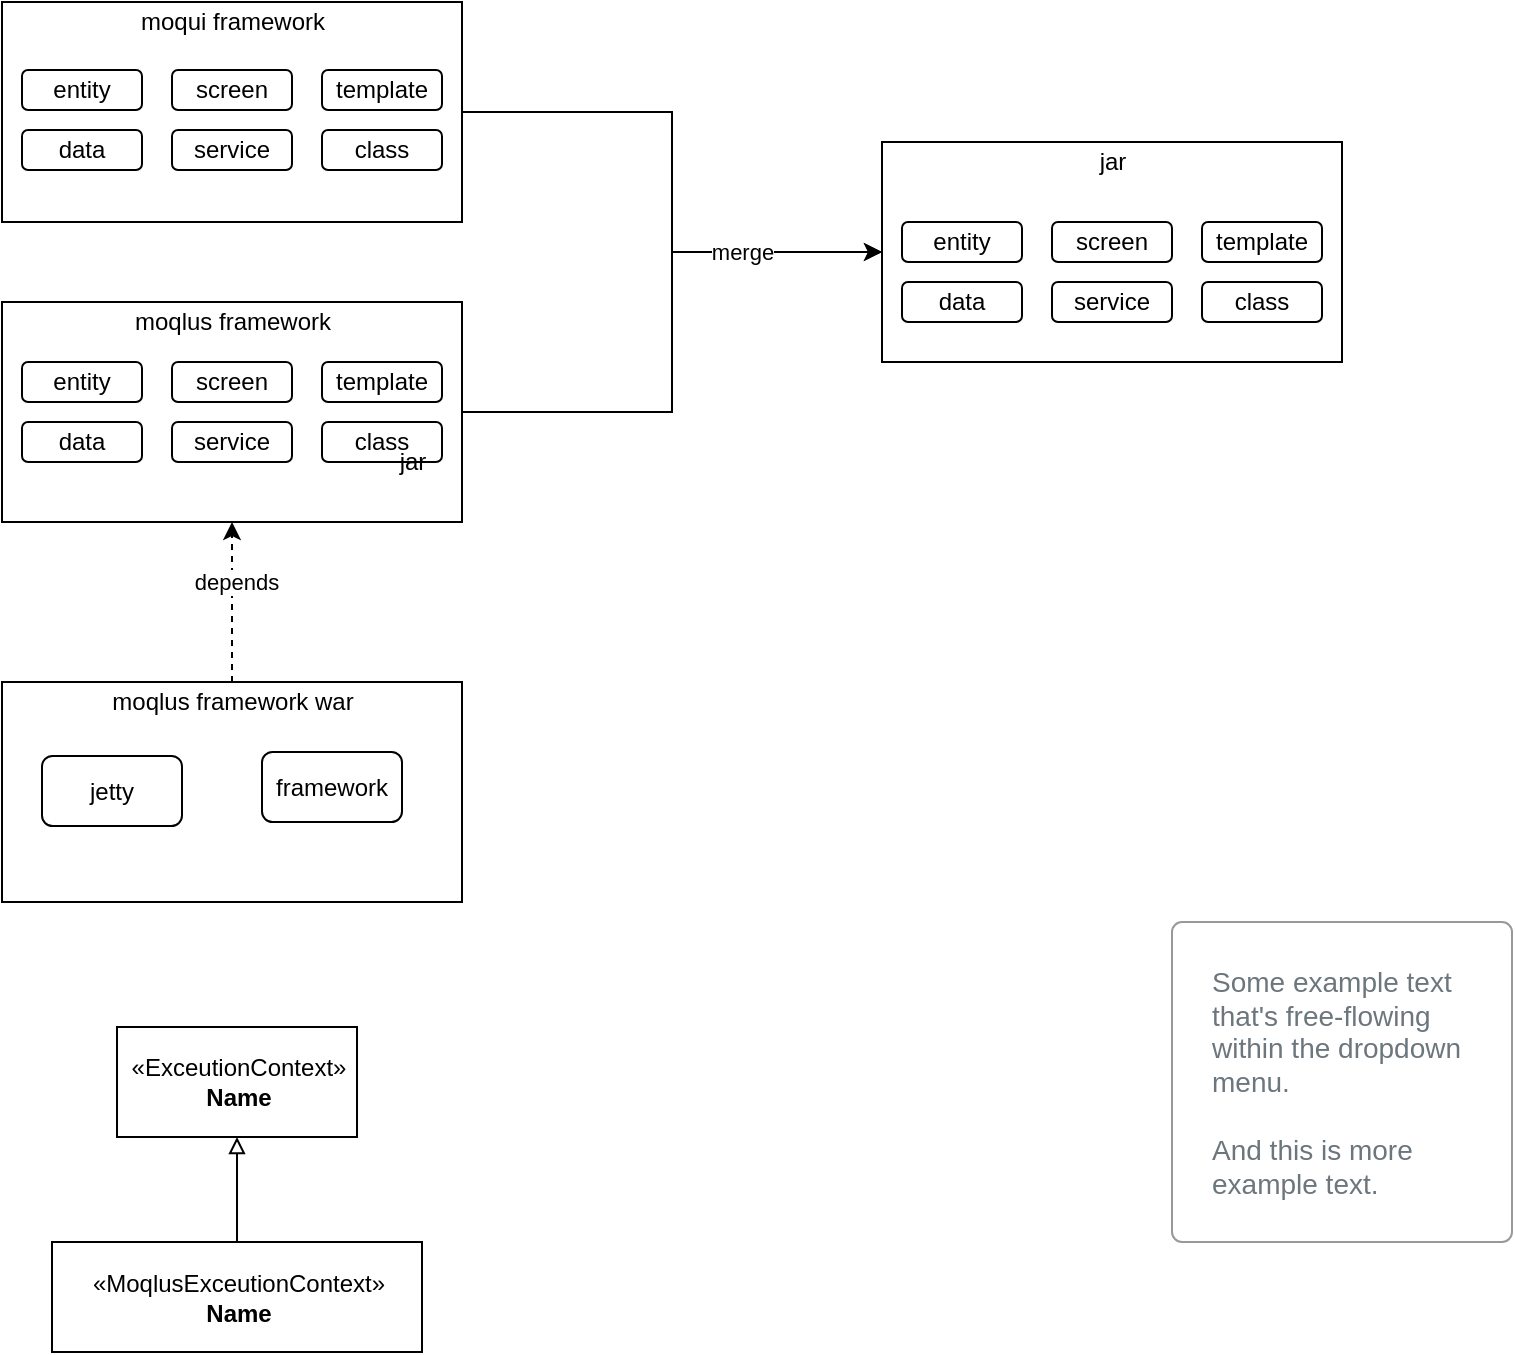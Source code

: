 <mxfile version="14.6.13" type="device"><diagram id="qUzeXMowXdZYgQpR7uRu" name="第 1 页"><mxGraphModel dx="1422" dy="822" grid="1" gridSize="10" guides="1" tooltips="1" connect="1" arrows="1" fold="1" page="1" pageScale="1" pageWidth="827" pageHeight="1169" math="0" shadow="0"><root><mxCell id="0"/><mxCell id="1" parent="0"/><mxCell id="3cp5Z_jgT71wEBYO81c0-22" style="edgeStyle=orthogonalEdgeStyle;rounded=0;orthogonalLoop=1;jettySize=auto;html=1;exitX=1;exitY=0.5;exitDx=0;exitDy=0;entryX=0;entryY=0.5;entryDx=0;entryDy=0;" edge="1" parent="1" source="3cp5Z_jgT71wEBYO81c0-1" target="3cp5Z_jgT71wEBYO81c0-20"><mxGeometry relative="1" as="geometry"/></mxCell><mxCell id="3cp5Z_jgT71wEBYO81c0-1" value="" style="rounded=0;whiteSpace=wrap;html=1;" vertex="1" parent="1"><mxGeometry x="50" y="190" width="230" height="110" as="geometry"/></mxCell><mxCell id="3cp5Z_jgT71wEBYO81c0-2" value="moqui framework" style="text;html=1;align=center;verticalAlign=middle;resizable=0;points=[];autosize=1;strokeColor=none;" vertex="1" parent="1"><mxGeometry x="110" y="190" width="110" height="20" as="geometry"/></mxCell><mxCell id="3cp5Z_jgT71wEBYO81c0-23" style="edgeStyle=orthogonalEdgeStyle;rounded=0;orthogonalLoop=1;jettySize=auto;html=1;exitX=1;exitY=0.5;exitDx=0;exitDy=0;entryX=0;entryY=0.5;entryDx=0;entryDy=0;" edge="1" parent="1" source="3cp5Z_jgT71wEBYO81c0-3" target="3cp5Z_jgT71wEBYO81c0-20"><mxGeometry relative="1" as="geometry"/></mxCell><mxCell id="3cp5Z_jgT71wEBYO81c0-24" value="merge" style="edgeLabel;html=1;align=center;verticalAlign=middle;resizable=0;points=[];" vertex="1" connectable="0" parent="3cp5Z_jgT71wEBYO81c0-23"><mxGeometry x="0.4" relative="1" as="geometry"><mxPoint x="17" as="offset"/></mxGeometry></mxCell><mxCell id="3cp5Z_jgT71wEBYO81c0-3" value="" style="rounded=0;whiteSpace=wrap;html=1;" vertex="1" parent="1"><mxGeometry x="50" y="340" width="230" height="110" as="geometry"/></mxCell><mxCell id="3cp5Z_jgT71wEBYO81c0-4" value="moqlus framework" style="text;html=1;align=center;verticalAlign=middle;resizable=0;points=[];autosize=1;strokeColor=none;" vertex="1" parent="1"><mxGeometry x="110" y="340" width="110" height="20" as="geometry"/></mxCell><mxCell id="3cp5Z_jgT71wEBYO81c0-5" value="entity" style="rounded=1;whiteSpace=wrap;html=1;" vertex="1" parent="1"><mxGeometry x="60" y="224" width="60" height="20" as="geometry"/></mxCell><mxCell id="3cp5Z_jgT71wEBYO81c0-6" value="data" style="rounded=1;whiteSpace=wrap;html=1;" vertex="1" parent="1"><mxGeometry x="60" y="254" width="60" height="20" as="geometry"/></mxCell><mxCell id="3cp5Z_jgT71wEBYO81c0-7" value="screen" style="rounded=1;whiteSpace=wrap;html=1;" vertex="1" parent="1"><mxGeometry x="135" y="224" width="60" height="20" as="geometry"/></mxCell><mxCell id="3cp5Z_jgT71wEBYO81c0-8" value="service" style="rounded=1;whiteSpace=wrap;html=1;" vertex="1" parent="1"><mxGeometry x="135" y="254" width="60" height="20" as="geometry"/></mxCell><mxCell id="3cp5Z_jgT71wEBYO81c0-9" value="template" style="rounded=1;whiteSpace=wrap;html=1;" vertex="1" parent="1"><mxGeometry x="210" y="224" width="60" height="20" as="geometry"/></mxCell><mxCell id="3cp5Z_jgT71wEBYO81c0-10" value="class" style="rounded=1;whiteSpace=wrap;html=1;" vertex="1" parent="1"><mxGeometry x="210" y="254" width="60" height="20" as="geometry"/></mxCell><mxCell id="3cp5Z_jgT71wEBYO81c0-14" value="entity" style="rounded=1;whiteSpace=wrap;html=1;" vertex="1" parent="1"><mxGeometry x="60" y="370" width="60" height="20" as="geometry"/></mxCell><mxCell id="3cp5Z_jgT71wEBYO81c0-15" value="data" style="rounded=1;whiteSpace=wrap;html=1;" vertex="1" parent="1"><mxGeometry x="60" y="400" width="60" height="20" as="geometry"/></mxCell><mxCell id="3cp5Z_jgT71wEBYO81c0-16" value="screen" style="rounded=1;whiteSpace=wrap;html=1;" vertex="1" parent="1"><mxGeometry x="135" y="370" width="60" height="20" as="geometry"/></mxCell><mxCell id="3cp5Z_jgT71wEBYO81c0-17" value="service" style="rounded=1;whiteSpace=wrap;html=1;" vertex="1" parent="1"><mxGeometry x="135" y="400" width="60" height="20" as="geometry"/></mxCell><mxCell id="3cp5Z_jgT71wEBYO81c0-18" value="template" style="rounded=1;whiteSpace=wrap;html=1;" vertex="1" parent="1"><mxGeometry x="210" y="370" width="60" height="20" as="geometry"/></mxCell><mxCell id="3cp5Z_jgT71wEBYO81c0-19" value="class" style="rounded=1;whiteSpace=wrap;html=1;" vertex="1" parent="1"><mxGeometry x="210" y="400" width="60" height="20" as="geometry"/></mxCell><mxCell id="3cp5Z_jgT71wEBYO81c0-20" value="" style="rounded=0;whiteSpace=wrap;html=1;" vertex="1" parent="1"><mxGeometry x="490" y="260" width="230" height="110" as="geometry"/></mxCell><mxCell id="3cp5Z_jgT71wEBYO81c0-21" value="jar" style="text;html=1;align=center;verticalAlign=middle;resizable=0;points=[];autosize=1;strokeColor=none;" vertex="1" parent="1"><mxGeometry x="590" y="260" width="30" height="20" as="geometry"/></mxCell><mxCell id="3cp5Z_jgT71wEBYO81c0-25" value="entity" style="rounded=1;whiteSpace=wrap;html=1;" vertex="1" parent="1"><mxGeometry x="500" y="300" width="60" height="20" as="geometry"/></mxCell><mxCell id="3cp5Z_jgT71wEBYO81c0-26" value="data" style="rounded=1;whiteSpace=wrap;html=1;" vertex="1" parent="1"><mxGeometry x="500" y="330" width="60" height="20" as="geometry"/></mxCell><mxCell id="3cp5Z_jgT71wEBYO81c0-27" value="screen" style="rounded=1;whiteSpace=wrap;html=1;" vertex="1" parent="1"><mxGeometry x="575" y="300" width="60" height="20" as="geometry"/></mxCell><mxCell id="3cp5Z_jgT71wEBYO81c0-28" value="service" style="rounded=1;whiteSpace=wrap;html=1;" vertex="1" parent="1"><mxGeometry x="575" y="330" width="60" height="20" as="geometry"/></mxCell><mxCell id="3cp5Z_jgT71wEBYO81c0-29" value="template" style="rounded=1;whiteSpace=wrap;html=1;" vertex="1" parent="1"><mxGeometry x="650" y="300" width="60" height="20" as="geometry"/></mxCell><mxCell id="3cp5Z_jgT71wEBYO81c0-30" value="class" style="rounded=1;whiteSpace=wrap;html=1;" vertex="1" parent="1"><mxGeometry x="650" y="330" width="60" height="20" as="geometry"/></mxCell><mxCell id="3cp5Z_jgT71wEBYO81c0-36" style="edgeStyle=orthogonalEdgeStyle;rounded=0;orthogonalLoop=1;jettySize=auto;html=1;exitX=0.5;exitY=0;exitDx=0;exitDy=0;entryX=0.5;entryY=1;entryDx=0;entryDy=0;dashed=1;" edge="1" parent="1" source="3cp5Z_jgT71wEBYO81c0-31" target="3cp5Z_jgT71wEBYO81c0-3"><mxGeometry relative="1" as="geometry"/></mxCell><mxCell id="3cp5Z_jgT71wEBYO81c0-37" value="depends" style="edgeLabel;html=1;align=center;verticalAlign=middle;resizable=0;points=[];" vertex="1" connectable="0" parent="3cp5Z_jgT71wEBYO81c0-36"><mxGeometry x="0.25" y="-2" relative="1" as="geometry"><mxPoint as="offset"/></mxGeometry></mxCell><mxCell id="3cp5Z_jgT71wEBYO81c0-31" value="" style="rounded=0;whiteSpace=wrap;html=1;" vertex="1" parent="1"><mxGeometry x="50" y="530" width="230" height="110" as="geometry"/></mxCell><mxCell id="3cp5Z_jgT71wEBYO81c0-32" value="moqlus framework war" style="text;html=1;align=center;verticalAlign=middle;resizable=0;points=[];autosize=1;strokeColor=none;" vertex="1" parent="1"><mxGeometry x="95" y="530" width="140" height="20" as="geometry"/></mxCell><mxCell id="3cp5Z_jgT71wEBYO81c0-33" value="jetty" style="rounded=1;whiteSpace=wrap;html=1;" vertex="1" parent="1"><mxGeometry x="70" y="567" width="70" height="35" as="geometry"/></mxCell><mxCell id="3cp5Z_jgT71wEBYO81c0-39" value="framework" style="rounded=1;whiteSpace=wrap;html=1;" vertex="1" parent="1"><mxGeometry x="180" y="565" width="70" height="35" as="geometry"/></mxCell><mxCell id="3cp5Z_jgT71wEBYO81c0-40" value="jar" style="text;html=1;align=center;verticalAlign=middle;resizable=0;points=[];autosize=1;strokeColor=none;" vertex="1" parent="1"><mxGeometry x="240" y="410" width="30" height="20" as="geometry"/></mxCell><mxCell id="3cp5Z_jgT71wEBYO81c0-50" value="Some example text that's free-flowing within the dropdown menu.&lt;br style=&quot;font-size: 14px&quot;&gt;&lt;br style=&quot;font-size: 14px&quot;&gt;And this is more example text." style="html=1;shadow=0;dashed=0;shape=mxgraph.bootstrap.rrect;rSize=5;strokeColor=#999999;strokeWidth=1;fillColor=#FFFFFF;fontColor=#6C767D;whiteSpace=wrap;align=left;verticalAlign=middle;spacingLeft=10;fontSize=14;spacing=10;" vertex="1" parent="1"><mxGeometry x="635" y="650" width="170" height="160" as="geometry"/></mxCell><mxCell id="3cp5Z_jgT71wEBYO81c0-51" value="«ExceutionContext»&lt;br&gt;&lt;b&gt;Name&lt;/b&gt;" style="html=1;" vertex="1" parent="1"><mxGeometry x="107.5" y="702.5" width="120" height="55" as="geometry"/></mxCell><mxCell id="3cp5Z_jgT71wEBYO81c0-53" style="edgeStyle=orthogonalEdgeStyle;rounded=0;orthogonalLoop=1;jettySize=auto;html=1;exitX=0.5;exitY=0;exitDx=0;exitDy=0;entryX=0.5;entryY=1;entryDx=0;entryDy=0;startArrow=none;startFill=0;endArrow=block;endFill=0;" edge="1" parent="1" source="3cp5Z_jgT71wEBYO81c0-52" target="3cp5Z_jgT71wEBYO81c0-51"><mxGeometry relative="1" as="geometry"/></mxCell><mxCell id="3cp5Z_jgT71wEBYO81c0-52" value="«MoqlusExceutionContext»&lt;br&gt;&lt;b&gt;Name&lt;/b&gt;" style="html=1;" vertex="1" parent="1"><mxGeometry x="75" y="810" width="185" height="55" as="geometry"/></mxCell></root></mxGraphModel></diagram></mxfile>